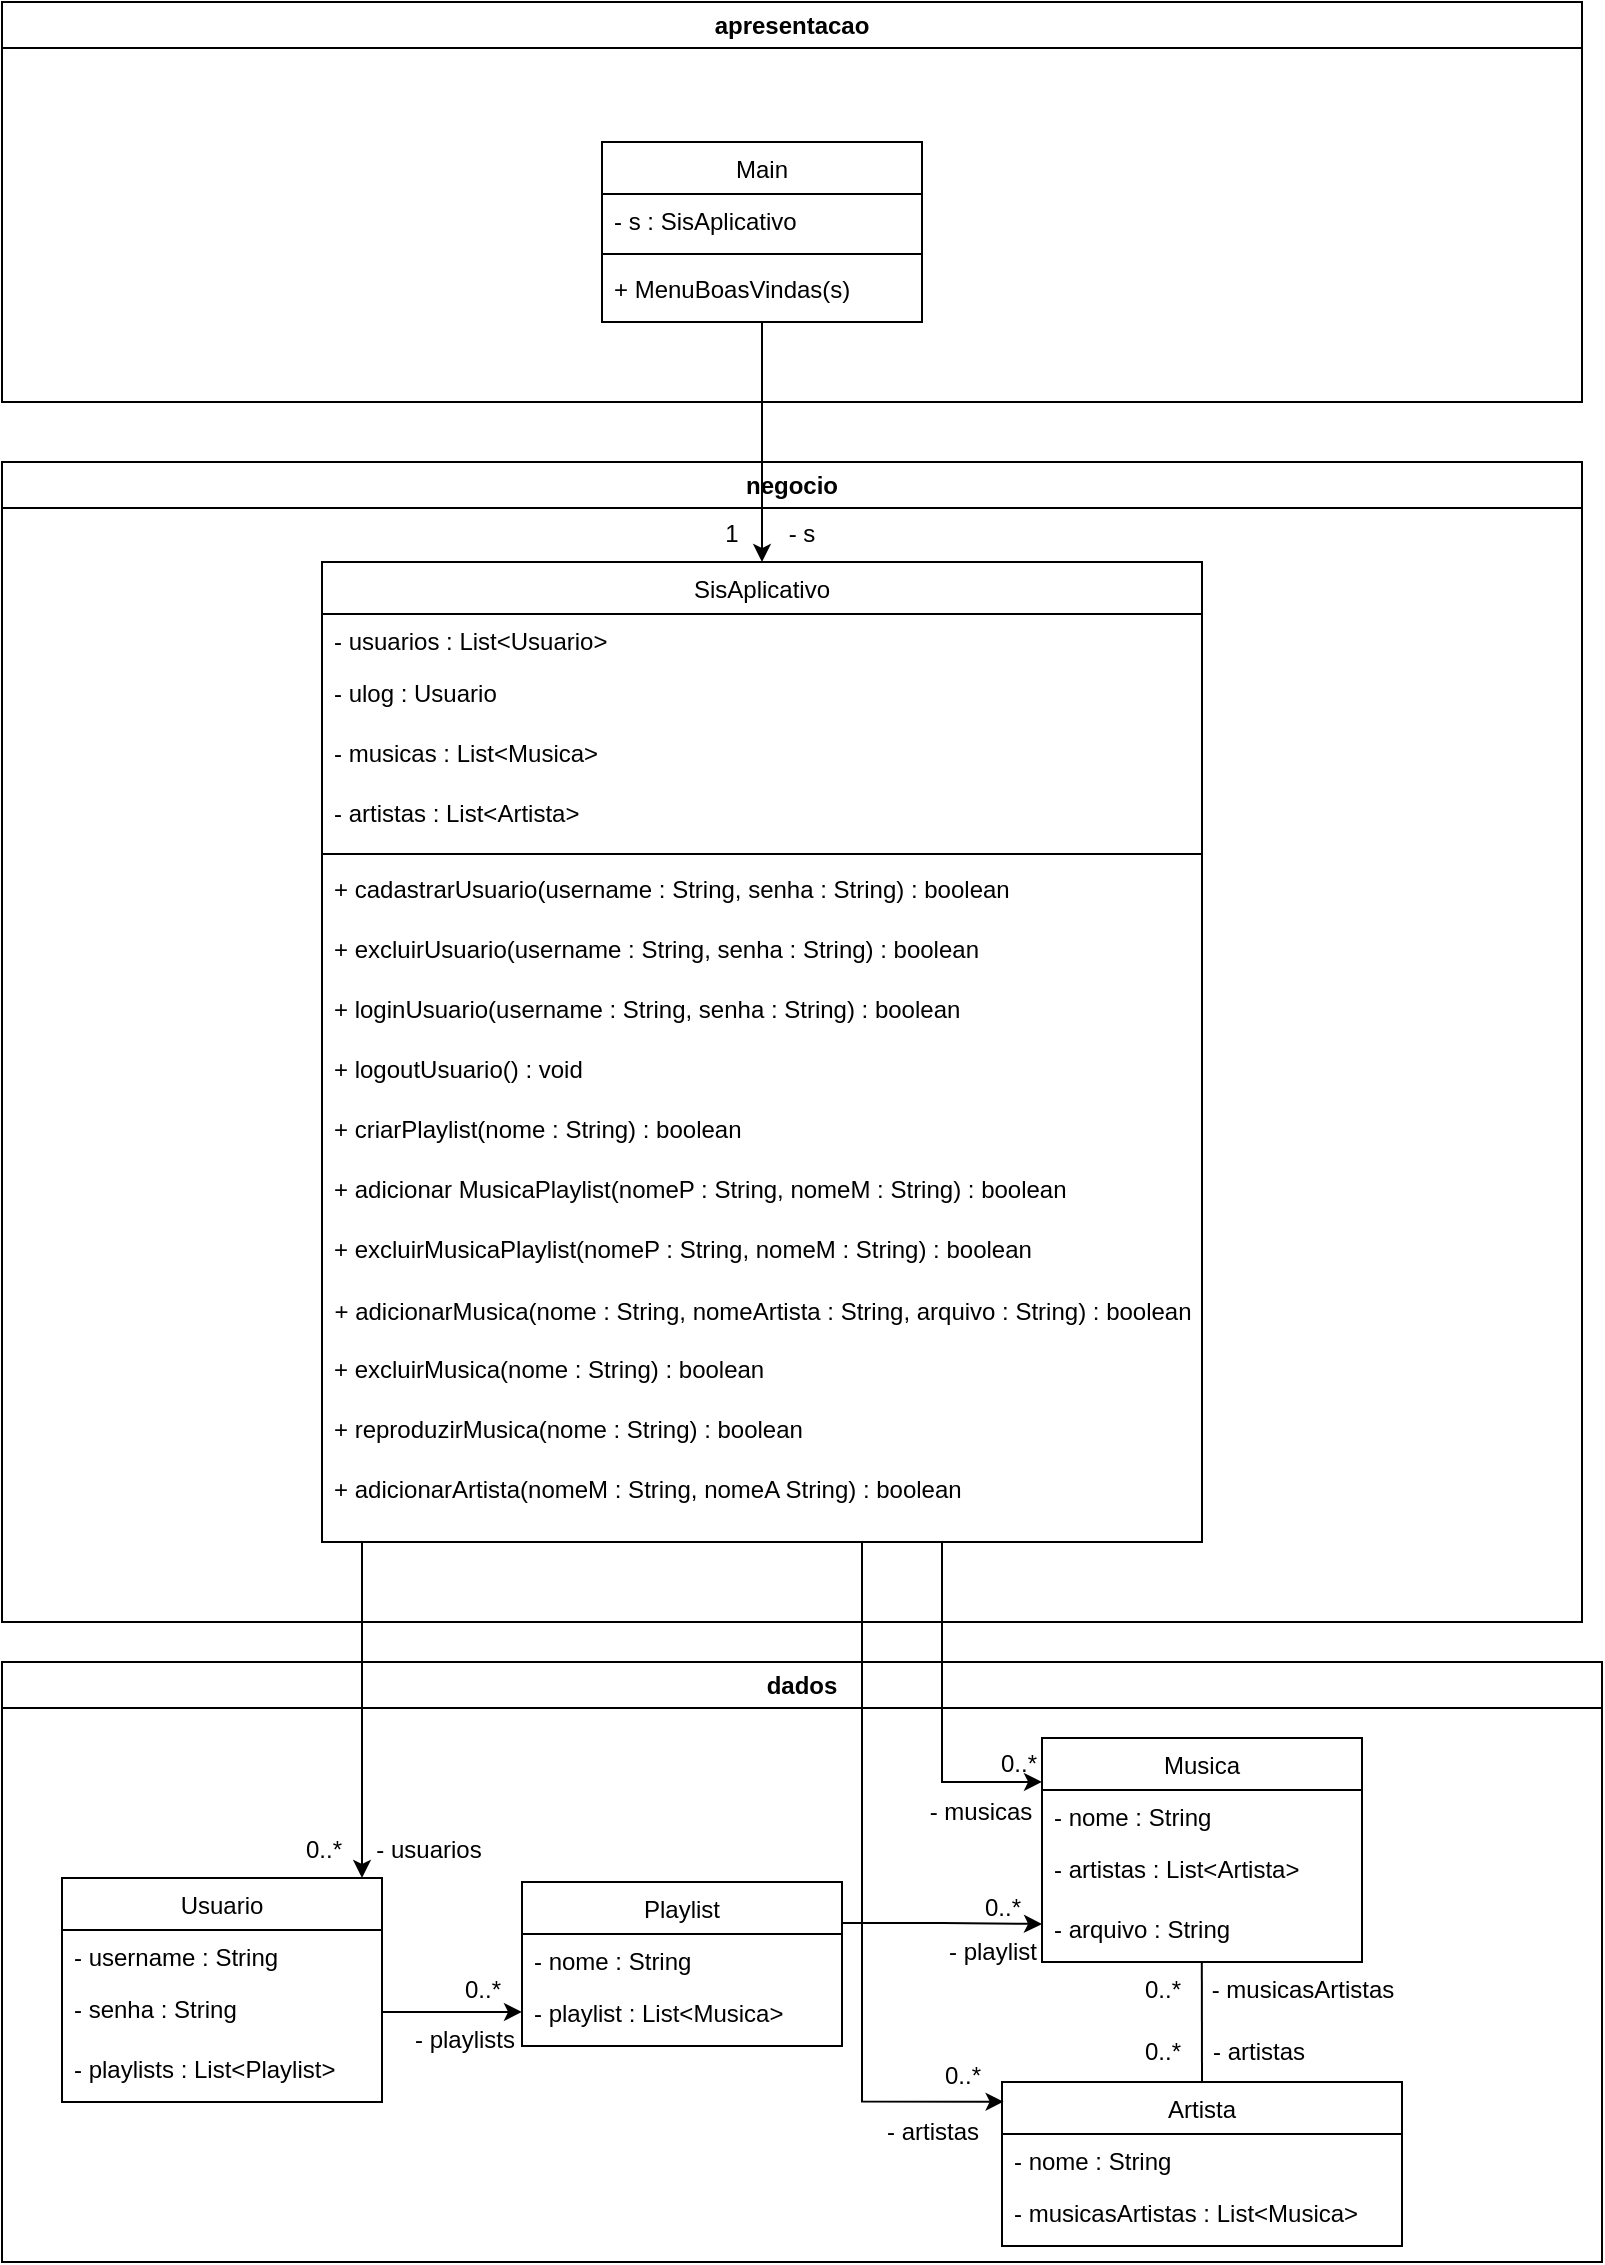 <mxfile version="20.5.3" type="github">
  <diagram id="C5RBs43oDa-KdzZeNtuy" name="Page-1">
    <mxGraphModel dx="1185" dy="661" grid="1" gridSize="10" guides="1" tooltips="1" connect="1" arrows="1" fold="1" page="1" pageScale="1" pageWidth="827" pageHeight="1169" math="0" shadow="0">
      <root>
        <mxCell id="WIyWlLk6GJQsqaUBKTNV-0" />
        <mxCell id="WIyWlLk6GJQsqaUBKTNV-1" parent="WIyWlLk6GJQsqaUBKTNV-0" />
        <mxCell id="aUtu-Hw8zfEPGe_YuFi0-15" value="dados" style="swimlane;whiteSpace=wrap;html=1;" vertex="1" parent="WIyWlLk6GJQsqaUBKTNV-1">
          <mxGeometry x="20" y="850" width="800" height="300" as="geometry" />
        </mxCell>
        <mxCell id="aUtu-Hw8zfEPGe_YuFi0-12" value="Musica" style="swimlane;fontStyle=0;align=center;verticalAlign=top;childLayout=stackLayout;horizontal=1;startSize=26;horizontalStack=0;resizeParent=1;resizeLast=0;collapsible=1;marginBottom=0;rounded=0;shadow=0;strokeWidth=1;" vertex="1" parent="aUtu-Hw8zfEPGe_YuFi0-15">
          <mxGeometry x="520" y="38" width="160" height="112" as="geometry">
            <mxRectangle x="340" y="380" width="170" height="26" as="alternateBounds" />
          </mxGeometry>
        </mxCell>
        <mxCell id="aUtu-Hw8zfEPGe_YuFi0-13" value="- nome : String" style="text;align=left;verticalAlign=top;spacingLeft=4;spacingRight=4;overflow=hidden;rotatable=0;points=[[0,0.5],[1,0.5]];portConstraint=eastwest;" vertex="1" parent="aUtu-Hw8zfEPGe_YuFi0-12">
          <mxGeometry y="26" width="160" height="26" as="geometry" />
        </mxCell>
        <mxCell id="aUtu-Hw8zfEPGe_YuFi0-30" value="- artistas : List&lt;Artista&gt;" style="text;align=left;verticalAlign=top;resizable=0;points=[];autosize=1;strokeColor=none;fillColor=none;spacingLeft=4;spacingRight=4;" vertex="1" parent="aUtu-Hw8zfEPGe_YuFi0-12">
          <mxGeometry y="52" width="160" height="30" as="geometry" />
        </mxCell>
        <mxCell id="aUtu-Hw8zfEPGe_YuFi0-31" value="- arquivo : String" style="text;align=left;verticalAlign=top;resizable=0;points=[];autosize=1;strokeColor=none;fillColor=none;spacingLeft=4;spacingRight=4;" vertex="1" parent="aUtu-Hw8zfEPGe_YuFi0-12">
          <mxGeometry y="82" width="160" height="30" as="geometry" />
        </mxCell>
        <mxCell id="aUtu-Hw8zfEPGe_YuFi0-123" style="edgeStyle=orthogonalEdgeStyle;rounded=0;orthogonalLoop=1;jettySize=auto;html=1;exitX=1;exitY=0.25;exitDx=0;exitDy=0;" edge="1" parent="aUtu-Hw8zfEPGe_YuFi0-15" source="aUtu-Hw8zfEPGe_YuFi0-9">
          <mxGeometry relative="1" as="geometry">
            <mxPoint x="520" y="131" as="targetPoint" />
            <Array as="points">
              <mxPoint x="470" y="131" />
              <mxPoint x="600" y="131" />
            </Array>
          </mxGeometry>
        </mxCell>
        <mxCell id="aUtu-Hw8zfEPGe_YuFi0-9" value="Playlist" style="swimlane;fontStyle=0;align=center;verticalAlign=top;childLayout=stackLayout;horizontal=1;startSize=26;horizontalStack=0;resizeParent=1;resizeLast=0;collapsible=1;marginBottom=0;rounded=0;shadow=0;strokeWidth=1;" vertex="1" parent="aUtu-Hw8zfEPGe_YuFi0-15">
          <mxGeometry x="260" y="110" width="160" height="82" as="geometry">
            <mxRectangle x="340" y="380" width="170" height="26" as="alternateBounds" />
          </mxGeometry>
        </mxCell>
        <mxCell id="aUtu-Hw8zfEPGe_YuFi0-10" value="- nome : String" style="text;align=left;verticalAlign=top;spacingLeft=4;spacingRight=4;overflow=hidden;rotatable=0;points=[[0,0.5],[1,0.5]];portConstraint=eastwest;" vertex="1" parent="aUtu-Hw8zfEPGe_YuFi0-9">
          <mxGeometry y="26" width="160" height="26" as="geometry" />
        </mxCell>
        <mxCell id="aUtu-Hw8zfEPGe_YuFi0-32" value="- playlist : List&lt;Musica&gt;" style="text;align=left;verticalAlign=top;resizable=0;points=[];autosize=1;strokeColor=none;fillColor=none;spacingLeft=4;spacingRight=4;" vertex="1" parent="aUtu-Hw8zfEPGe_YuFi0-9">
          <mxGeometry y="52" width="160" height="30" as="geometry" />
        </mxCell>
        <mxCell id="aUtu-Hw8zfEPGe_YuFi0-6" value="Usuario" style="swimlane;fontStyle=0;align=center;verticalAlign=top;childLayout=stackLayout;horizontal=1;startSize=26;horizontalStack=0;resizeParent=1;resizeLast=0;collapsible=1;marginBottom=0;rounded=0;shadow=0;strokeWidth=1;" vertex="1" parent="aUtu-Hw8zfEPGe_YuFi0-15">
          <mxGeometry x="30" y="108" width="160" height="112" as="geometry">
            <mxRectangle x="340" y="380" width="170" height="26" as="alternateBounds" />
          </mxGeometry>
        </mxCell>
        <mxCell id="aUtu-Hw8zfEPGe_YuFi0-7" value="- username : String" style="text;align=left;verticalAlign=top;spacingLeft=4;spacingRight=4;overflow=hidden;rotatable=0;points=[[0,0.5],[1,0.5]];portConstraint=eastwest;" vertex="1" parent="aUtu-Hw8zfEPGe_YuFi0-6">
          <mxGeometry y="26" width="160" height="26" as="geometry" />
        </mxCell>
        <mxCell id="aUtu-Hw8zfEPGe_YuFi0-44" value="- senha : String&#xa;" style="text;align=left;verticalAlign=top;resizable=0;points=[];autosize=1;strokeColor=none;fillColor=none;spacingLeft=4;spacingRight=4;" vertex="1" parent="aUtu-Hw8zfEPGe_YuFi0-6">
          <mxGeometry y="52" width="160" height="30" as="geometry" />
        </mxCell>
        <mxCell id="aUtu-Hw8zfEPGe_YuFi0-45" value="- playlists : List&amp;lt;Playlist&amp;gt;" style="text;html=1;align=left;verticalAlign=top;resizable=0;points=[];autosize=1;strokeColor=none;fillColor=none;spacingLeft=4;spacingRight=4;" vertex="1" parent="aUtu-Hw8zfEPGe_YuFi0-6">
          <mxGeometry y="82" width="160" height="30" as="geometry" />
        </mxCell>
        <mxCell id="aUtu-Hw8zfEPGe_YuFi0-3" value="Artista" style="swimlane;fontStyle=0;align=center;verticalAlign=top;childLayout=stackLayout;horizontal=1;startSize=26;horizontalStack=0;resizeParent=1;resizeLast=0;collapsible=1;marginBottom=0;rounded=0;shadow=0;strokeWidth=1;" vertex="1" parent="aUtu-Hw8zfEPGe_YuFi0-15">
          <mxGeometry x="500" y="210" width="200" height="82" as="geometry">
            <mxRectangle x="340" y="380" width="170" height="26" as="alternateBounds" />
          </mxGeometry>
        </mxCell>
        <mxCell id="aUtu-Hw8zfEPGe_YuFi0-4" value="- nome : String " style="text;align=left;verticalAlign=top;spacingLeft=4;spacingRight=4;overflow=hidden;rotatable=0;points=[[0,0.5],[1,0.5]];portConstraint=eastwest;" vertex="1" parent="aUtu-Hw8zfEPGe_YuFi0-3">
          <mxGeometry y="26" width="200" height="26" as="geometry" />
        </mxCell>
        <mxCell id="aUtu-Hw8zfEPGe_YuFi0-24" value="- musicasArtistas : List&lt;Musica&gt;" style="text;align=left;verticalAlign=top;resizable=0;points=[];autosize=1;strokeColor=none;fillColor=none;spacingLeft=4;spacingRight=5;" vertex="1" parent="aUtu-Hw8zfEPGe_YuFi0-3">
          <mxGeometry y="52" width="200" height="30" as="geometry" />
        </mxCell>
        <mxCell id="aUtu-Hw8zfEPGe_YuFi0-91" value="0..*" style="text;align=center;verticalAlign=middle;resizable=0;points=[];autosize=1;strokeColor=none;fillColor=none;spacingLeft=2;" vertex="1" parent="aUtu-Hw8zfEPGe_YuFi0-15">
          <mxGeometry x="140" y="78" width="40" height="30" as="geometry" />
        </mxCell>
        <mxCell id="aUtu-Hw8zfEPGe_YuFi0-92" value="- usuarios" style="text;align=center;verticalAlign=middle;resizable=0;points=[];autosize=1;strokeColor=none;fillColor=none;spacingRight=-7;" vertex="1" parent="aUtu-Hw8zfEPGe_YuFi0-15">
          <mxGeometry x="175" y="78" width="70" height="30" as="geometry" />
        </mxCell>
        <mxCell id="aUtu-Hw8zfEPGe_YuFi0-109" value="0..*" style="text;html=1;align=center;verticalAlign=middle;resizable=0;points=[];autosize=1;strokeColor=none;fillColor=none;" vertex="1" parent="aUtu-Hw8zfEPGe_YuFi0-15">
          <mxGeometry x="480" y="108" width="40" height="30" as="geometry" />
        </mxCell>
        <mxCell id="aUtu-Hw8zfEPGe_YuFi0-110" value="- playlist" style="text;html=1;align=center;verticalAlign=middle;resizable=0;points=[];autosize=1;strokeColor=none;fillColor=none;" vertex="1" parent="aUtu-Hw8zfEPGe_YuFi0-15">
          <mxGeometry x="460" y="130" width="70" height="30" as="geometry" />
        </mxCell>
        <mxCell id="aUtu-Hw8zfEPGe_YuFi0-117" value="0..*" style="text;html=1;align=center;verticalAlign=middle;resizable=0;points=[];autosize=1;strokeColor=none;fillColor=none;" vertex="1" parent="aUtu-Hw8zfEPGe_YuFi0-15">
          <mxGeometry x="560" y="149" width="40" height="30" as="geometry" />
        </mxCell>
        <mxCell id="aUtu-Hw8zfEPGe_YuFi0-118" value="- musicasArtistas" style="text;html=1;align=center;verticalAlign=middle;resizable=0;points=[];autosize=1;strokeColor=none;fillColor=none;" vertex="1" parent="aUtu-Hw8zfEPGe_YuFi0-15">
          <mxGeometry x="590" y="149" width="120" height="30" as="geometry" />
        </mxCell>
        <mxCell id="aUtu-Hw8zfEPGe_YuFi0-121" value="- artistas" style="text;html=1;align=center;verticalAlign=middle;resizable=0;points=[];autosize=1;strokeColor=none;fillColor=none;spacingRight=-5;" vertex="1" parent="aUtu-Hw8zfEPGe_YuFi0-15">
          <mxGeometry x="595" y="180" width="60" height="30" as="geometry" />
        </mxCell>
        <mxCell id="aUtu-Hw8zfEPGe_YuFi0-120" value="0..*" style="text;html=1;align=center;verticalAlign=middle;resizable=0;points=[];autosize=1;strokeColor=none;fillColor=none;" vertex="1" parent="aUtu-Hw8zfEPGe_YuFi0-15">
          <mxGeometry x="560" y="180" width="40" height="30" as="geometry" />
        </mxCell>
        <mxCell id="aUtu-Hw8zfEPGe_YuFi0-129" style="edgeStyle=orthogonalEdgeStyle;rounded=0;orthogonalLoop=1;jettySize=auto;html=1;entryX=0;entryY=0.433;entryDx=0;entryDy=0;entryPerimeter=0;" edge="1" parent="aUtu-Hw8zfEPGe_YuFi0-15" source="aUtu-Hw8zfEPGe_YuFi0-44" target="aUtu-Hw8zfEPGe_YuFi0-32">
          <mxGeometry relative="1" as="geometry" />
        </mxCell>
        <mxCell id="aUtu-Hw8zfEPGe_YuFi0-132" value="" style="endArrow=none;html=1;rounded=0;exitX=0.5;exitY=0;exitDx=0;exitDy=0;" edge="1" parent="aUtu-Hw8zfEPGe_YuFi0-15" source="aUtu-Hw8zfEPGe_YuFi0-3">
          <mxGeometry width="50" height="50" relative="1" as="geometry">
            <mxPoint x="599.91" y="198" as="sourcePoint" />
            <mxPoint x="599.91" y="150" as="targetPoint" />
          </mxGeometry>
        </mxCell>
        <mxCell id="aUtu-Hw8zfEPGe_YuFi0-133" value="0..*" style="text;html=1;align=center;verticalAlign=middle;resizable=0;points=[];autosize=1;strokeColor=none;fillColor=none;" vertex="1" parent="aUtu-Hw8zfEPGe_YuFi0-15">
          <mxGeometry x="220" y="149" width="40" height="30" as="geometry" />
        </mxCell>
        <mxCell id="aUtu-Hw8zfEPGe_YuFi0-134" value="- playlists" style="text;html=1;align=center;verticalAlign=middle;resizable=0;points=[];autosize=1;strokeColor=none;fillColor=none;spacingRight=9;spacingTop=7;" vertex="1" parent="aUtu-Hw8zfEPGe_YuFi0-15">
          <mxGeometry x="195" y="170" width="80" height="30" as="geometry" />
        </mxCell>
        <mxCell id="aUtu-Hw8zfEPGe_YuFi0-145" value="- musicas" style="text;html=1;align=center;verticalAlign=middle;resizable=0;points=[];autosize=1;strokeColor=none;fillColor=none;spacingTop=-7;spacingRight=2;" vertex="1" parent="aUtu-Hw8zfEPGe_YuFi0-15">
          <mxGeometry x="455" y="68" width="70" height="20" as="geometry" />
        </mxCell>
        <mxCell id="aUtu-Hw8zfEPGe_YuFi0-169" value="0..*" style="text;html=1;align=center;verticalAlign=middle;resizable=0;points=[];autosize=1;strokeColor=none;fillColor=none;" vertex="1" parent="aUtu-Hw8zfEPGe_YuFi0-15">
          <mxGeometry x="460" y="192" width="40" height="30" as="geometry" />
        </mxCell>
        <mxCell id="aUtu-Hw8zfEPGe_YuFi0-170" value="- artistas" style="text;html=1;align=center;verticalAlign=middle;resizable=0;points=[];autosize=1;strokeColor=none;fillColor=none;" vertex="1" parent="aUtu-Hw8zfEPGe_YuFi0-15">
          <mxGeometry x="430" y="220" width="70" height="30" as="geometry" />
        </mxCell>
        <mxCell id="aUtu-Hw8zfEPGe_YuFi0-144" value="0..*" style="text;html=1;align=center;verticalAlign=middle;resizable=0;points=[];autosize=1;strokeColor=none;fillColor=none;spacingBottom=5;spacingLeft=-4;" vertex="1" parent="aUtu-Hw8zfEPGe_YuFi0-15">
          <mxGeometry x="495" y="38" width="30" height="30" as="geometry" />
        </mxCell>
        <mxCell id="aUtu-Hw8zfEPGe_YuFi0-16" value="negocio" style="swimlane;whiteSpace=wrap;html=1;startSize=23;" vertex="1" parent="WIyWlLk6GJQsqaUBKTNV-1">
          <mxGeometry x="20" y="250" width="790" height="580" as="geometry" />
        </mxCell>
        <mxCell id="aUtu-Hw8zfEPGe_YuFi0-0" value="SisAplicativo" style="swimlane;fontStyle=0;align=center;verticalAlign=top;childLayout=stackLayout;horizontal=1;startSize=26;horizontalStack=0;resizeParent=1;resizeLast=0;collapsible=1;marginBottom=0;rounded=0;shadow=0;strokeWidth=1;" vertex="1" parent="aUtu-Hw8zfEPGe_YuFi0-16">
          <mxGeometry x="160" y="50" width="440" height="490" as="geometry">
            <mxRectangle x="340" y="380" width="170" height="26" as="alternateBounds" />
          </mxGeometry>
        </mxCell>
        <mxCell id="aUtu-Hw8zfEPGe_YuFi0-1" value="- usuarios : List&lt;Usuario&gt;" style="text;align=left;verticalAlign=top;spacingLeft=4;spacingRight=4;overflow=hidden;rotatable=0;points=[[0,0.5],[1,0.5]];portConstraint=eastwest;" vertex="1" parent="aUtu-Hw8zfEPGe_YuFi0-0">
          <mxGeometry y="26" width="440" height="26" as="geometry" />
        </mxCell>
        <mxCell id="aUtu-Hw8zfEPGe_YuFi0-49" value="- ulog : Usuario" style="text;align=left;verticalAlign=top;resizable=0;points=[];autosize=1;strokeColor=none;fillColor=none;spacingLeft=4;spacingRight=4;" vertex="1" parent="aUtu-Hw8zfEPGe_YuFi0-0">
          <mxGeometry y="52" width="440" height="30" as="geometry" />
        </mxCell>
        <mxCell id="aUtu-Hw8zfEPGe_YuFi0-47" value="- musicas : List&lt;Musica&gt;" style="text;align=left;verticalAlign=top;resizable=0;points=[];autosize=1;strokeColor=none;fillColor=none;spacingLeft=4;spacingRight=4;" vertex="1" parent="aUtu-Hw8zfEPGe_YuFi0-0">
          <mxGeometry y="82" width="440" height="30" as="geometry" />
        </mxCell>
        <mxCell id="aUtu-Hw8zfEPGe_YuFi0-46" value="- artistas : List&lt;Artista&gt;" style="text;align=left;verticalAlign=top;resizable=0;points=[];autosize=1;strokeColor=none;fillColor=none;spacingLeft=4;spacingRight=4;" vertex="1" parent="aUtu-Hw8zfEPGe_YuFi0-0">
          <mxGeometry y="112" width="440" height="30" as="geometry" />
        </mxCell>
        <mxCell id="aUtu-Hw8zfEPGe_YuFi0-2" value="" style="line;html=1;strokeWidth=1;align=left;verticalAlign=middle;spacingTop=-1;spacingLeft=3;spacingRight=3;rotatable=0;labelPosition=right;points=[];portConstraint=eastwest;" vertex="1" parent="aUtu-Hw8zfEPGe_YuFi0-0">
          <mxGeometry y="142" width="440" height="8" as="geometry" />
        </mxCell>
        <mxCell id="aUtu-Hw8zfEPGe_YuFi0-51" value="+ cadastrarUsuario(username : String, senha : String) : boolean" style="text;align=left;verticalAlign=top;resizable=0;points=[];autosize=1;strokeColor=none;fillColor=none;spacingLeft=4;spacingRight=4;" vertex="1" parent="aUtu-Hw8zfEPGe_YuFi0-0">
          <mxGeometry y="150" width="440" height="30" as="geometry" />
        </mxCell>
        <mxCell id="aUtu-Hw8zfEPGe_YuFi0-52" value="+ excluirUsuario(username : String, senha : String) : boolean" style="text;align=left;verticalAlign=top;resizable=0;points=[];autosize=1;strokeColor=none;fillColor=none;spacingLeft=4;spacingRight=4;" vertex="1" parent="aUtu-Hw8zfEPGe_YuFi0-0">
          <mxGeometry y="180" width="440" height="30" as="geometry" />
        </mxCell>
        <mxCell id="aUtu-Hw8zfEPGe_YuFi0-53" value="+ loginUsuario(username : String, senha : String) : boolean" style="text;align=left;verticalAlign=top;resizable=0;points=[];autosize=1;strokeColor=none;fillColor=none;spacingLeft=4;spacingRight=4;" vertex="1" parent="aUtu-Hw8zfEPGe_YuFi0-0">
          <mxGeometry y="210" width="440" height="30" as="geometry" />
        </mxCell>
        <mxCell id="aUtu-Hw8zfEPGe_YuFi0-54" value="+ logoutUsuario() : void" style="text;align=left;verticalAlign=top;resizable=0;points=[];autosize=1;strokeColor=none;fillColor=none;spacingLeft=4;spacingRight=4;" vertex="1" parent="aUtu-Hw8zfEPGe_YuFi0-0">
          <mxGeometry y="240" width="440" height="30" as="geometry" />
        </mxCell>
        <mxCell id="aUtu-Hw8zfEPGe_YuFi0-55" value="+ criarPlaylist(nome : String) : boolean" style="text;align=left;verticalAlign=top;resizable=0;points=[];autosize=1;strokeColor=none;fillColor=none;spacingLeft=4;spacingRight=4;" vertex="1" parent="aUtu-Hw8zfEPGe_YuFi0-0">
          <mxGeometry y="270" width="440" height="30" as="geometry" />
        </mxCell>
        <mxCell id="aUtu-Hw8zfEPGe_YuFi0-56" value="+ adicionar MusicaPlaylist(nomeP : String, nomeM : String) : boolean" style="text;align=left;verticalAlign=top;resizable=0;points=[];autosize=1;strokeColor=none;fillColor=none;spacingLeft=4;spacingRight=4;" vertex="1" parent="aUtu-Hw8zfEPGe_YuFi0-0">
          <mxGeometry y="300" width="440" height="30" as="geometry" />
        </mxCell>
        <mxCell id="aUtu-Hw8zfEPGe_YuFi0-57" value="+ excluirMusicaPlaylist(nomeP : String, nomeM : String) : boolean" style="text;align=left;verticalAlign=top;resizable=0;points=[];autosize=1;strokeColor=none;fillColor=none;spacingLeft=4;spacingRight=4;" vertex="1" parent="aUtu-Hw8zfEPGe_YuFi0-0">
          <mxGeometry y="330" width="440" height="30" as="geometry" />
        </mxCell>
        <mxCell id="aUtu-Hw8zfEPGe_YuFi0-58" value="+ adicionarMusica(nome : String, nomeArtista : String, arquivo : String) : boolean" style="text;html=1;align=center;verticalAlign=middle;resizable=0;points=[];autosize=1;strokeColor=none;fillColor=none;" vertex="1" parent="aUtu-Hw8zfEPGe_YuFi0-0">
          <mxGeometry y="360" width="440" height="30" as="geometry" />
        </mxCell>
        <mxCell id="aUtu-Hw8zfEPGe_YuFi0-59" value="+ excluirMusica(nome : String) : boolean&#xa;" style="text;align=left;verticalAlign=top;resizable=0;points=[];autosize=1;strokeColor=none;fillColor=none;spacingLeft=4;spacingRight=4;" vertex="1" parent="aUtu-Hw8zfEPGe_YuFi0-0">
          <mxGeometry y="390" width="440" height="30" as="geometry" />
        </mxCell>
        <mxCell id="aUtu-Hw8zfEPGe_YuFi0-60" value="+ reproduzirMusica(nome : String) : boolean" style="text;align=left;verticalAlign=top;resizable=0;points=[];autosize=1;strokeColor=none;fillColor=none;spacingLeft=4;spacingRight=4;" vertex="1" parent="aUtu-Hw8zfEPGe_YuFi0-0">
          <mxGeometry y="420" width="440" height="30" as="geometry" />
        </mxCell>
        <mxCell id="aUtu-Hw8zfEPGe_YuFi0-61" value="+ adicionarArtista(nomeM : String, nomeA String) : boolean" style="text;align=left;verticalAlign=top;resizable=0;points=[];autosize=1;strokeColor=none;fillColor=none;spacingLeft=4;spacingRight=4;" vertex="1" parent="aUtu-Hw8zfEPGe_YuFi0-0">
          <mxGeometry y="450" width="440" height="30" as="geometry" />
        </mxCell>
        <mxCell id="aUtu-Hw8zfEPGe_YuFi0-87" value="1" style="text;align=center;verticalAlign=middle;resizable=0;points=[];autosize=1;strokeColor=none;fillColor=none;" vertex="1" parent="aUtu-Hw8zfEPGe_YuFi0-16">
          <mxGeometry x="350" y="20" width="30" height="30" as="geometry" />
        </mxCell>
        <mxCell id="aUtu-Hw8zfEPGe_YuFi0-88" value="- s" style="text;align=center;verticalAlign=middle;resizable=0;points=[];autosize=1;strokeColor=none;fillColor=none;" vertex="1" parent="aUtu-Hw8zfEPGe_YuFi0-16">
          <mxGeometry x="380" y="20" width="40" height="30" as="geometry" />
        </mxCell>
        <mxCell id="aUtu-Hw8zfEPGe_YuFi0-17" value="apresentacao" style="swimlane;whiteSpace=wrap;html=1;" vertex="1" parent="WIyWlLk6GJQsqaUBKTNV-1">
          <mxGeometry x="20" y="20" width="790" height="200" as="geometry" />
        </mxCell>
        <mxCell id="zkfFHV4jXpPFQw0GAbJ--13" value="Main" style="swimlane;fontStyle=0;align=center;verticalAlign=top;childLayout=stackLayout;horizontal=1;startSize=26;horizontalStack=0;resizeParent=1;resizeLast=0;collapsible=1;marginBottom=0;rounded=0;shadow=0;strokeWidth=1;" parent="aUtu-Hw8zfEPGe_YuFi0-17" vertex="1">
          <mxGeometry x="300" y="70" width="160" height="90" as="geometry">
            <mxRectangle x="340" y="380" width="170" height="26" as="alternateBounds" />
          </mxGeometry>
        </mxCell>
        <mxCell id="zkfFHV4jXpPFQw0GAbJ--14" value="- s : SisAplicativo" style="text;align=left;verticalAlign=top;spacingLeft=4;spacingRight=4;overflow=hidden;rotatable=0;points=[[0,0.5],[1,0.5]];portConstraint=eastwest;" parent="zkfFHV4jXpPFQw0GAbJ--13" vertex="1">
          <mxGeometry y="26" width="160" height="26" as="geometry" />
        </mxCell>
        <mxCell id="zkfFHV4jXpPFQw0GAbJ--15" value="" style="line;html=1;strokeWidth=1;align=left;verticalAlign=middle;spacingTop=-1;spacingLeft=3;spacingRight=3;rotatable=0;labelPosition=right;points=[];portConstraint=eastwest;" parent="zkfFHV4jXpPFQw0GAbJ--13" vertex="1">
          <mxGeometry y="52" width="160" height="8" as="geometry" />
        </mxCell>
        <mxCell id="aUtu-Hw8zfEPGe_YuFi0-20" value="+ MenuBoasVindas(s)" style="text;align=left;verticalAlign=top;resizable=0;points=[];autosize=1;strokeColor=none;fillColor=none;spacingLeft=4;spacingRight=4;" vertex="1" parent="zkfFHV4jXpPFQw0GAbJ--13">
          <mxGeometry y="60" width="160" height="30" as="geometry" />
        </mxCell>
        <mxCell id="aUtu-Hw8zfEPGe_YuFi0-89" style="edgeStyle=orthogonalEdgeStyle;rounded=0;orthogonalLoop=1;jettySize=auto;html=1;" edge="1" parent="WIyWlLk6GJQsqaUBKTNV-1" source="zkfFHV4jXpPFQw0GAbJ--13" target="aUtu-Hw8zfEPGe_YuFi0-0">
          <mxGeometry relative="1" as="geometry" />
        </mxCell>
        <mxCell id="aUtu-Hw8zfEPGe_YuFi0-141" style="edgeStyle=orthogonalEdgeStyle;rounded=0;orthogonalLoop=1;jettySize=auto;html=1;" edge="1" parent="WIyWlLk6GJQsqaUBKTNV-1" target="aUtu-Hw8zfEPGe_YuFi0-6">
          <mxGeometry relative="1" as="geometry">
            <mxPoint x="200" y="790" as="sourcePoint" />
            <mxPoint x="200" y="970" as="targetPoint" />
            <Array as="points">
              <mxPoint x="200" y="790" />
            </Array>
          </mxGeometry>
        </mxCell>
        <mxCell id="aUtu-Hw8zfEPGe_YuFi0-143" style="edgeStyle=orthogonalEdgeStyle;rounded=0;orthogonalLoop=1;jettySize=auto;html=1;entryX=0;entryY=0.196;entryDx=0;entryDy=0;entryPerimeter=0;" edge="1" parent="WIyWlLk6GJQsqaUBKTNV-1" target="aUtu-Hw8zfEPGe_YuFi0-12">
          <mxGeometry relative="1" as="geometry">
            <mxPoint x="490" y="790" as="sourcePoint" />
            <mxPoint x="530" y="940" as="targetPoint" />
            <Array as="points">
              <mxPoint x="490" y="790" />
              <mxPoint x="490" y="910" />
            </Array>
          </mxGeometry>
        </mxCell>
        <mxCell id="aUtu-Hw8zfEPGe_YuFi0-168" style="edgeStyle=orthogonalEdgeStyle;rounded=0;orthogonalLoop=1;jettySize=auto;html=1;entryX=0.004;entryY=0.12;entryDx=0;entryDy=0;entryPerimeter=0;" edge="1" parent="WIyWlLk6GJQsqaUBKTNV-1" target="aUtu-Hw8zfEPGe_YuFi0-3">
          <mxGeometry relative="1" as="geometry">
            <mxPoint x="450" y="790" as="sourcePoint" />
            <mxPoint x="500" y="1140" as="targetPoint" />
            <Array as="points">
              <mxPoint x="450" y="790" />
              <mxPoint x="450" y="1070" />
            </Array>
          </mxGeometry>
        </mxCell>
      </root>
    </mxGraphModel>
  </diagram>
</mxfile>
